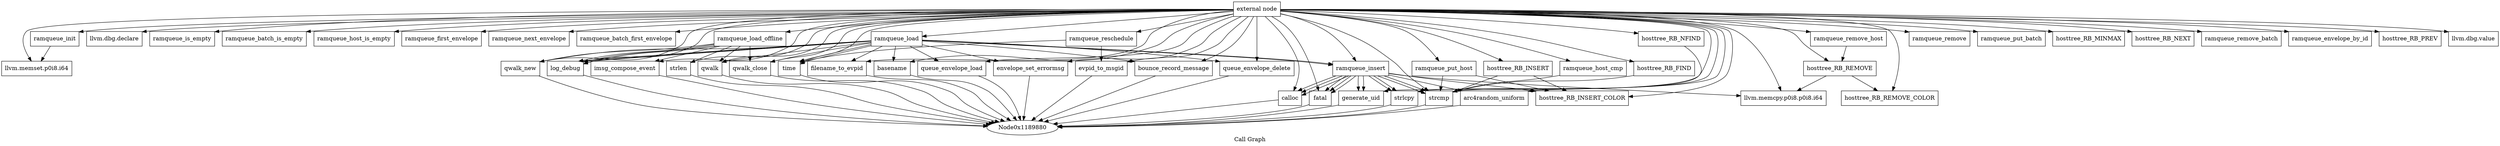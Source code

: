 digraph "Call Graph" {
	label="Call Graph";

	Node0x1189850 [shape=record,label="{external node}"];
	Node0x1189850 -> Node0x11898b0;
	Node0x1189850 -> Node0x1189970;
	Node0x1189850 -> Node0x1189910;
	Node0x1189850 -> Node0x11898e0;
	Node0x1189850 -> Node0x11899a0;
	Node0x1189850 -> Node0x10f2f30;
	Node0x1189850 -> Node0x10fa730;
	Node0x1189850 -> Node0x10f7a10;
	Node0x1189850 -> Node0x10f98d0;
	Node0x1189850 -> Node0x10f6da0;
	Node0x1189850 -> Node0x10f6c10;
	Node0x1189850 -> Node0x10f8190;
	Node0x1189850 -> Node0x10f6b70;
	Node0x1189850 -> Node0x10f3ef0;
	Node0x1189850 -> Node0x10f4170;
	Node0x1189850 -> Node0x11dbb50;
	Node0x1189850 -> Node0x1109290;
	Node0x1189850 -> Node0x10f5e80;
	Node0x1189850 -> Node0x10fa5c0;
	Node0x1189850 -> Node0x10f1d20;
	Node0x1189850 -> Node0x10f93d0;
	Node0x1189850 -> Node0x10f1f00;
	Node0x1189850 -> Node0x10f24f0;
	Node0x1189850 -> Node0x10f2550;
	Node0x1189850 -> Node0x10fa320;
	Node0x1189850 -> Node0x10fa390;
	Node0x1189850 -> Node0x10fa3c0;
	Node0x1189850 -> Node0x10f99c0;
	Node0x1189850 -> Node0x10f9ac0;
	Node0x1189850 -> Node0x10f2030;
	Node0x1189850 -> Node0x10f20a0;
	Node0x1189850 -> Node0x10f2110;
	Node0x1189850 -> Node0x10f9730;
	Node0x1189850 -> Node0x10f9500;
	Node0x1189850 -> Node0x10fa520;
	Node0x1189850 -> Node0x11a7fc0;
	Node0x1189850 -> Node0x11a8060;
	Node0x1189850 -> Node0x10f9c30;
	Node0x1189850 -> Node0x10fa590;
	Node0x1189850 -> Node0x10f9530;
	Node0x1189850 -> Node0x10f1bd0;
	Node0x1189850 -> Node0x10f9ca0;
	Node0x1189850 -> Node0x10f9d40;
	Node0x1189850 -> Node0x10f9de0;
	Node0x1189850 -> Node0x10fa430;
	Node0x1189850 -> Node0x10fa4b0;
	Node0x1189850 -> Node0x10f2520;
	Node0x1189850 -> Node0x10f9440;
	Node0x1189850 -> Node0x10f1e60;
	Node0x1189850 -> Node0x10f1f70;
	Node0x1189850 -> Node0x10f2830;
	Node0x10fa590 [shape=record,label="{hosttree_RB_INSERT_COLOR}"];
	Node0x10f9530 [shape=record,label="{hosttree_RB_REMOVE_COLOR}"];
	Node0x10f1bd0 [shape=record,label="{llvm.memcpy.p0i8.p0i8.i64}"];
	Node0x10f9ca0 [shape=record,label="{hosttree_RB_FIND}"];
	Node0x10f9ca0 -> Node0x10fa520;
	Node0x10f9d40 [shape=record,label="{hosttree_RB_NFIND}"];
	Node0x10f9d40 -> Node0x10fa520;
	Node0x10f9c30 [shape=record,label="{ramqueue_envelope_by_id}"];
	Node0x11a8060 [shape=record,label="{evpid_to_msgid}"];
	Node0x11a8060 -> Node0x1189880;
	Node0x10f2550 [shape=record,label="{fatal}"];
	Node0x10f2550 -> Node0x1189880;
	Node0x10fa320 [shape=record,label="{ramqueue_remove}"];
	Node0x10f1f00 [shape=record,label="{ramqueue_insert}"];
	Node0x10f1f00 -> Node0x10f24f0;
	Node0x10f1f00 -> Node0x10f2550;
	Node0x10f1f00 -> Node0x10f2520;
	Node0x10f1f00 -> Node0x10fa4b0;
	Node0x10f1f00 -> Node0x10fa520;
	Node0x10f1f00 -> Node0x10f24f0;
	Node0x10f1f00 -> Node0x10f2550;
	Node0x10f1f00 -> Node0x10fa430;
	Node0x10f1f00 -> Node0x10fa4b0;
	Node0x10f1f00 -> Node0x10fa520;
	Node0x10f1f00 -> Node0x10fa590;
	Node0x10f1f00 -> Node0x10f24f0;
	Node0x10f1f00 -> Node0x10f2550;
	Node0x10f1f00 -> Node0x10fa430;
	Node0x10f1f00 -> Node0x10f1bd0;
	Node0x10f1d20 [shape=record,label="{basename}"];
	Node0x10f1d20 -> Node0x1189880;
	Node0x10fa520 [shape=record,label="{strcmp}"];
	Node0x10fa520 -> Node0x1189880;
	Node0x10f24f0 [shape=record,label="{calloc}"];
	Node0x10f24f0 -> Node0x1189880;
	Node0x11a7fc0 [shape=record,label="{ramqueue_reschedule}"];
	Node0x11a7fc0 -> Node0x10f5e80;
	Node0x11a7fc0 -> Node0x11a8060;
	Node0x10fa390 [shape=record,label="{ramqueue_put_host}"];
	Node0x10fa390 -> Node0x10fa520;
	Node0x10fa390 -> Node0x10fa590;
	Node0x10fa3c0 [shape=record,label="{hosttree_RB_INSERT}"];
	Node0x10fa3c0 -> Node0x10fa520;
	Node0x10fa3c0 -> Node0x10fa590;
	Node0x10f93d0 [shape=record,label="{queue_envelope_load}"];
	Node0x10f93d0 -> Node0x1189880;
	Node0x11898e0 [shape=record,label="{ramqueue_is_empty}"];
	Node0x11899a0 [shape=record,label="{ramqueue_batch_is_empty}"];
	Node0x11898b0 [shape=record,label="{ramqueue_init}"];
	Node0x11898b0 -> Node0x1189910;
	Node0x1189970 [shape=record,label="{llvm.dbg.declare}"];
	Node0x1189910 [shape=record,label="{llvm.memset.p0i8.i64}"];
	Node0x10f99c0 [shape=record,label="{ramqueue_put_batch}"];
	Node0x10f9ac0 [shape=record,label="{hosttree_RB_MINMAX}"];
	Node0x10f2030 [shape=record,label="{hosttree_RB_NEXT}"];
	Node0x10f20a0 [shape=record,label="{ramqueue_remove_batch}"];
	Node0x10f2f30 [shape=record,label="{ramqueue_host_is_empty}"];
	Node0x10fa730 [shape=record,label="{ramqueue_first_envelope}"];
	Node0x10f7a10 [shape=record,label="{ramqueue_next_envelope}"];
	Node0x10f98d0 [shape=record,label="{ramqueue_batch_first_envelope}"];
	Node0x10f6da0 [shape=record,label="{ramqueue_load_offline}"];
	Node0x10f6da0 -> Node0x10f6c10;
	Node0x10f6da0 -> Node0x10f8190;
	Node0x10f6da0 -> Node0x10f6b70;
	Node0x10f6da0 -> Node0x10f4170;
	Node0x10f6da0 -> Node0x10f3ef0;
	Node0x10f6da0 -> Node0x10f6c10;
	Node0x10f6da0 -> Node0x11dbb50;
	Node0x10f6da0 -> Node0x10f6c10;
	Node0x10f6c10 [shape=record,label="{log_debug}"];
	Node0x10f6c10 -> Node0x1189880;
	Node0x10f8190 [shape=record,label="{qwalk_new}"];
	Node0x10f8190 -> Node0x1189880;
	Node0x10f6b70 [shape=record,label="{qwalk}"];
	Node0x10f6b70 -> Node0x1189880;
	Node0x10f3ef0 [shape=record,label="{imsg_compose_event}"];
	Node0x10f3ef0 -> Node0x1189880;
	Node0x10f4170 [shape=record,label="{strlen}"];
	Node0x10f4170 -> Node0x1189880;
	Node0x11dbb50 [shape=record,label="{qwalk_close}"];
	Node0x11dbb50 -> Node0x1189880;
	Node0x1109290 [shape=record,label="{ramqueue_load}"];
	Node0x1109290 -> Node0x10f6c10;
	Node0x1109290 -> Node0x10f8190;
	Node0x1109290 -> Node0x10f6b70;
	Node0x1109290 -> Node0x10f5e80;
	Node0x1109290 -> Node0x10f1d20;
	Node0x1109290 -> Node0x10fa5c0;
	Node0x1109290 -> Node0x10f93d0;
	Node0x1109290 -> Node0x10f9440;
	Node0x1109290 -> Node0x10f1e60;
	Node0x1109290 -> Node0x10f5e80;
	Node0x1109290 -> Node0x10f1f00;
	Node0x1109290 -> Node0x10f1f70;
	Node0x1109290 -> Node0x10f1f00;
	Node0x1109290 -> Node0x10f6c10;
	Node0x1109290 -> Node0x11dbb50;
	Node0x1109290 -> Node0x10f6c10;
	Node0x10f5e80 [shape=record,label="{time}"];
	Node0x10f5e80 -> Node0x1189880;
	Node0x10fa5c0 [shape=record,label="{filename_to_evpid}"];
	Node0x10fa5c0 -> Node0x1189880;
	Node0x10f2110 [shape=record,label="{ramqueue_remove_host}"];
	Node0x10f2110 -> Node0x10f9730;
	Node0x10f9730 [shape=record,label="{hosttree_RB_REMOVE}"];
	Node0x10f9730 -> Node0x10f1bd0;
	Node0x10f9730 -> Node0x10f9530;
	Node0x10f9500 [shape=record,label="{ramqueue_host_cmp}"];
	Node0x10f9500 -> Node0x10fa520;
	Node0x10f9de0 [shape=record,label="{hosttree_RB_PREV}"];
	Node0x10fa430 [shape=record,label="{generate_uid}"];
	Node0x10fa430 -> Node0x1189880;
	Node0x10fa4b0 [shape=record,label="{strlcpy}"];
	Node0x10fa4b0 -> Node0x1189880;
	Node0x10f2520 [shape=record,label="{arc4random_uniform}"];
	Node0x10f2520 -> Node0x1189880;
	Node0x10f9440 [shape=record,label="{envelope_set_errormsg}"];
	Node0x10f9440 -> Node0x1189880;
	Node0x10f1e60 [shape=record,label="{bounce_record_message}"];
	Node0x10f1e60 -> Node0x1189880;
	Node0x10f1f70 [shape=record,label="{queue_envelope_delete}"];
	Node0x10f1f70 -> Node0x1189880;
	Node0x10f2830 [shape=record,label="{llvm.dbg.value}"];
}
